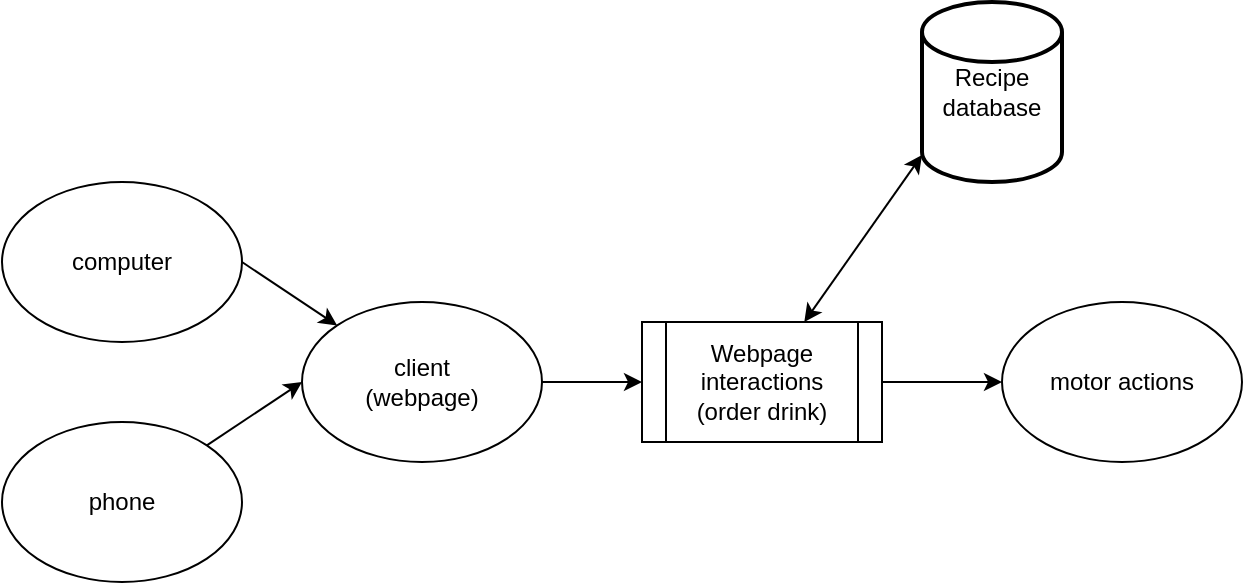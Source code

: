 <mxfile version="16.0.0" type="github">
  <diagram id="PDCEXPnupeqxG-UoFT6x" name="Page-1">
    <mxGraphModel dx="1350" dy="764" grid="1" gridSize="10" guides="1" tooltips="1" connect="1" arrows="1" fold="1" page="1" pageScale="1" pageWidth="850" pageHeight="1100" math="0" shadow="0">
      <root>
        <mxCell id="0" />
        <mxCell id="1" parent="0" />
        <mxCell id="mhXGi60fS3AUH7r6Ly9j-1" value="&lt;div&gt;computer&lt;/div&gt;" style="ellipse;whiteSpace=wrap;html=1;" vertex="1" parent="1">
          <mxGeometry x="80" y="100" width="120" height="80" as="geometry" />
        </mxCell>
        <mxCell id="mhXGi60fS3AUH7r6Ly9j-2" value="phone" style="ellipse;whiteSpace=wrap;html=1;" vertex="1" parent="1">
          <mxGeometry x="80" y="220" width="120" height="80" as="geometry" />
        </mxCell>
        <mxCell id="mhXGi60fS3AUH7r6Ly9j-3" value="&lt;div&gt;client&lt;/div&gt;&lt;div&gt;(webpage)&lt;/div&gt;" style="ellipse;whiteSpace=wrap;html=1;" vertex="1" parent="1">
          <mxGeometry x="230" y="160" width="120" height="80" as="geometry" />
        </mxCell>
        <mxCell id="mhXGi60fS3AUH7r6Ly9j-4" value="&lt;div&gt;Webpage interactions&lt;/div&gt;&lt;div&gt;(order drink)&lt;/div&gt;" style="shape=process;whiteSpace=wrap;html=1;backgroundOutline=1;" vertex="1" parent="1">
          <mxGeometry x="400" y="170" width="120" height="60" as="geometry" />
        </mxCell>
        <mxCell id="mhXGi60fS3AUH7r6Ly9j-5" value="" style="endArrow=classic;html=1;rounded=0;exitX=1;exitY=0.5;exitDx=0;exitDy=0;entryX=0;entryY=0.5;entryDx=0;entryDy=0;" edge="1" parent="1" source="mhXGi60fS3AUH7r6Ly9j-3" target="mhXGi60fS3AUH7r6Ly9j-4">
          <mxGeometry width="50" height="50" relative="1" as="geometry">
            <mxPoint x="280" y="440" as="sourcePoint" />
            <mxPoint x="330" y="390" as="targetPoint" />
          </mxGeometry>
        </mxCell>
        <mxCell id="mhXGi60fS3AUH7r6Ly9j-6" value="" style="endArrow=classic;html=1;rounded=0;exitX=1;exitY=0.5;exitDx=0;exitDy=0;entryX=0;entryY=0;entryDx=0;entryDy=0;" edge="1" parent="1" source="mhXGi60fS3AUH7r6Ly9j-1" target="mhXGi60fS3AUH7r6Ly9j-3">
          <mxGeometry width="50" height="50" relative="1" as="geometry">
            <mxPoint x="240" y="130" as="sourcePoint" />
            <mxPoint x="290" y="80" as="targetPoint" />
          </mxGeometry>
        </mxCell>
        <mxCell id="mhXGi60fS3AUH7r6Ly9j-7" value="" style="endArrow=classic;html=1;rounded=0;exitX=1;exitY=0;exitDx=0;exitDy=0;entryX=0;entryY=0.5;entryDx=0;entryDy=0;" edge="1" parent="1" source="mhXGi60fS3AUH7r6Ly9j-2" target="mhXGi60fS3AUH7r6Ly9j-3">
          <mxGeometry width="50" height="50" relative="1" as="geometry">
            <mxPoint x="210" y="430" as="sourcePoint" />
            <mxPoint x="260" y="380" as="targetPoint" />
          </mxGeometry>
        </mxCell>
        <mxCell id="mhXGi60fS3AUH7r6Ly9j-8" value="motor actions" style="ellipse;whiteSpace=wrap;html=1;" vertex="1" parent="1">
          <mxGeometry x="580" y="160" width="120" height="80" as="geometry" />
        </mxCell>
        <mxCell id="mhXGi60fS3AUH7r6Ly9j-9" value="" style="endArrow=classic;html=1;rounded=0;exitX=1;exitY=0.5;exitDx=0;exitDy=0;entryX=0;entryY=0.5;entryDx=0;entryDy=0;" edge="1" parent="1" source="mhXGi60fS3AUH7r6Ly9j-4" target="mhXGi60fS3AUH7r6Ly9j-8">
          <mxGeometry width="50" height="50" relative="1" as="geometry">
            <mxPoint x="510" y="360" as="sourcePoint" />
            <mxPoint x="560" y="310" as="targetPoint" />
          </mxGeometry>
        </mxCell>
        <mxCell id="mhXGi60fS3AUH7r6Ly9j-10" value="&lt;div&gt;Recipe&lt;/div&gt;&lt;div&gt; database&lt;/div&gt;" style="strokeWidth=2;html=1;shape=mxgraph.flowchart.database;whiteSpace=wrap;" vertex="1" parent="1">
          <mxGeometry x="540" y="10" width="70" height="90" as="geometry" />
        </mxCell>
        <mxCell id="mhXGi60fS3AUH7r6Ly9j-11" value="" style="endArrow=classic;startArrow=classic;html=1;rounded=0;entryX=0;entryY=0.85;entryDx=0;entryDy=0;entryPerimeter=0;" edge="1" parent="1" source="mhXGi60fS3AUH7r6Ly9j-4" target="mhXGi60fS3AUH7r6Ly9j-10">
          <mxGeometry width="50" height="50" relative="1" as="geometry">
            <mxPoint x="460" y="150" as="sourcePoint" />
            <mxPoint x="510" y="100" as="targetPoint" />
          </mxGeometry>
        </mxCell>
      </root>
    </mxGraphModel>
  </diagram>
</mxfile>
